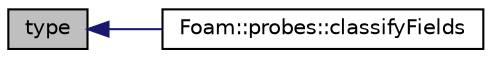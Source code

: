 digraph "type"
{
  bgcolor="transparent";
  edge [fontname="Helvetica",fontsize="10",labelfontname="Helvetica",labelfontsize="10"];
  node [fontname="Helvetica",fontsize="10",shape=record];
  rankdir="LR";
  Node1 [label="type",height=0.2,width=0.4,color="black", fillcolor="grey75", style="filled", fontcolor="black"];
  Node1 -> Node2 [dir="back",color="midnightblue",fontsize="10",style="solid",fontname="Helvetica"];
  Node2 [label="Foam::probes::classifyFields",height=0.2,width=0.4,color="black",URL="$a02025.html#a4923f8e22bf9fec1b5adc07ac7356639",tooltip="Classify field types, returns the number of fields. "];
}
